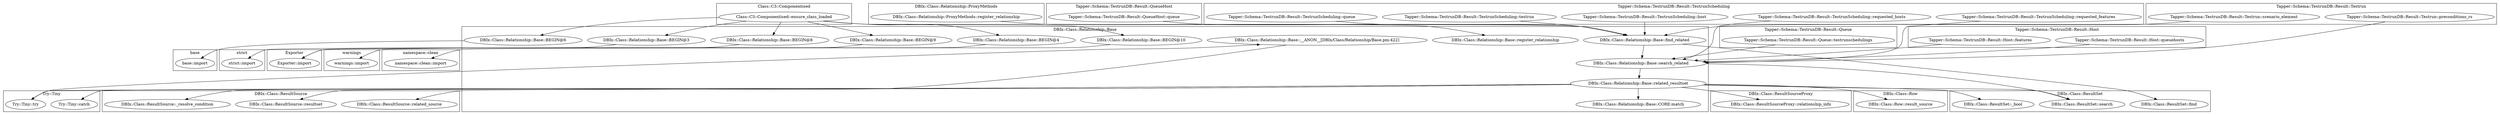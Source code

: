 digraph {
graph [overlap=false]
subgraph cluster_DBIx_Class_ResultSet {
	label="DBIx::Class::ResultSet";
	"DBIx::Class::ResultSet::find";
	"DBIx::Class::ResultSet::search";
	"DBIx::Class::ResultSet::_bool";
}
subgraph cluster_Tapper_Schema_TestrunDB_Result_TestrunScheduling {
	label="Tapper::Schema::TestrunDB::Result::TestrunScheduling";
	"Tapper::Schema::TestrunDB::Result::TestrunScheduling::host";
	"Tapper::Schema::TestrunDB::Result::TestrunScheduling::requested_features";
	"Tapper::Schema::TestrunDB::Result::TestrunScheduling::queue";
	"Tapper::Schema::TestrunDB::Result::TestrunScheduling::requested_hosts";
	"Tapper::Schema::TestrunDB::Result::TestrunScheduling::testrun";
}
subgraph cluster_Try_Tiny {
	label="Try::Tiny";
	"Try::Tiny::catch";
	"Try::Tiny::try";
}
subgraph cluster_namespace_clean {
	label="namespace::clean";
	"namespace::clean::import";
}
subgraph cluster_base {
	label="base";
	"base::import";
}
subgraph cluster_Tapper_Schema_TestrunDB_Result_Host {
	label="Tapper::Schema::TestrunDB::Result::Host";
	"Tapper::Schema::TestrunDB::Result::Host::queuehosts";
	"Tapper::Schema::TestrunDB::Result::Host::features";
}
subgraph cluster_DBIx_Class_ResultSourceProxy {
	label="DBIx::Class::ResultSourceProxy";
	"DBIx::Class::ResultSourceProxy::relationship_info";
}
subgraph cluster_Exporter {
	label="Exporter";
	"Exporter::import";
}
subgraph cluster_Class_C3_Componentised {
	label="Class::C3::Componentised";
	"Class::C3::Componentised::ensure_class_loaded";
}
subgraph cluster_Tapper_Schema_TestrunDB_Result_Testrun {
	label="Tapper::Schema::TestrunDB::Result::Testrun";
	"Tapper::Schema::TestrunDB::Result::Testrun::preconditions_rs";
	"Tapper::Schema::TestrunDB::Result::Testrun::scenario_element";
}
subgraph cluster_DBIx_Class_ResultSource {
	label="DBIx::Class::ResultSource";
	"DBIx::Class::ResultSource::resultset";
	"DBIx::Class::ResultSource::_resolve_condition";
	"DBIx::Class::ResultSource::related_source";
}
subgraph cluster_warnings {
	label="warnings";
	"warnings::import";
}
subgraph cluster_Tapper_Schema_TestrunDB_Result_Queue {
	label="Tapper::Schema::TestrunDB::Result::Queue";
	"Tapper::Schema::TestrunDB::Result::Queue::testrunschedulings";
}
subgraph cluster_DBIx_Class_Relationship_ProxyMethods {
	label="DBIx::Class::Relationship::ProxyMethods";
	"DBIx::Class::Relationship::ProxyMethods::register_relationship";
}
subgraph cluster_Tapper_Schema_TestrunDB_Result_QueueHost {
	label="Tapper::Schema::TestrunDB::Result::QueueHost";
	"Tapper::Schema::TestrunDB::Result::QueueHost::queue";
}
subgraph cluster_DBIx_Class_Row {
	label="DBIx::Class::Row";
	"DBIx::Class::Row::result_source";
}
subgraph cluster_strict {
	label="strict";
	"strict::import";
}
subgraph cluster_DBIx_Class_Relationship_Base {
	label="DBIx::Class::Relationship::Base";
	"DBIx::Class::Relationship::Base::BEGIN@6";
	"DBIx::Class::Relationship::Base::BEGIN@3";
	"DBIx::Class::Relationship::Base::find_related";
	"DBIx::Class::Relationship::Base::__ANON__[DBIx/Class/Relationship/Base.pm:422]";
	"DBIx::Class::Relationship::Base::register_relationship";
	"DBIx::Class::Relationship::Base::CORE:match";
	"DBIx::Class::Relationship::Base::BEGIN@8";
	"DBIx::Class::Relationship::Base::related_resultset";
	"DBIx::Class::Relationship::Base::BEGIN@9";
	"DBIx::Class::Relationship::Base::BEGIN@4";
	"DBIx::Class::Relationship::Base::BEGIN@10";
	"DBIx::Class::Relationship::Base::search_related";
}
"DBIx::Class::Relationship::Base::related_resultset" -> "Try::Tiny::try";
"DBIx::Class::Relationship::Base::BEGIN@8" -> "Exporter::import";
"DBIx::Class::Relationship::Base::BEGIN@9" -> "Exporter::import";
"DBIx::Class::Relationship::Base::related_resultset" -> "DBIx::Class::ResultSourceProxy::relationship_info";
"DBIx::Class::Relationship::Base::related_resultset" -> "DBIx::Class::ResultSource::related_source";
"DBIx::Class::Relationship::ProxyMethods::register_relationship" -> "DBIx::Class::Relationship::Base::register_relationship";
"Class::C3::Componentised::ensure_class_loaded" -> "DBIx::Class::Relationship::Base::BEGIN@3";
"Class::C3::Componentised::ensure_class_loaded" -> "DBIx::Class::Relationship::Base::BEGIN@10";
"DBIx::Class::Relationship::Base::search_related" -> "DBIx::Class::Relationship::Base::related_resultset";
"DBIx::Class::Relationship::Base::related_resultset" -> "Try::Tiny::catch";
"DBIx::Class::Relationship::Base::BEGIN@6" -> "base::import";
"DBIx::Class::Relationship::Base::related_resultset" -> "DBIx::Class::ResultSource::resultset";
"DBIx::Class::Relationship::Base::BEGIN@4" -> "warnings::import";
"Class::C3::Componentised::ensure_class_loaded" -> "DBIx::Class::Relationship::Base::BEGIN@8";
"Tapper::Schema::TestrunDB::Result::QueueHost::queue" -> "DBIx::Class::Relationship::Base::find_related";
"Tapper::Schema::TestrunDB::Result::TestrunScheduling::host" -> "DBIx::Class::Relationship::Base::find_related";
"Tapper::Schema::TestrunDB::Result::Testrun::scenario_element" -> "DBIx::Class::Relationship::Base::find_related";
"Tapper::Schema::TestrunDB::Result::TestrunScheduling::queue" -> "DBIx::Class::Relationship::Base::find_related";
"Tapper::Schema::TestrunDB::Result::TestrunScheduling::testrun" -> "DBIx::Class::Relationship::Base::find_related";
"DBIx::Class::Relationship::Base::BEGIN@10" -> "namespace::clean::import";
"DBIx::Class::Relationship::Base::BEGIN@3" -> "strict::import";
"Tapper::Schema::TestrunDB::Result::Testrun::preconditions_rs" -> "DBIx::Class::Relationship::Base::search_related";
"Tapper::Schema::TestrunDB::Result::Host::queuehosts" -> "DBIx::Class::Relationship::Base::search_related";
"Tapper::Schema::TestrunDB::Result::Queue::testrunschedulings" -> "DBIx::Class::Relationship::Base::search_related";
"Tapper::Schema::TestrunDB::Result::Host::features" -> "DBIx::Class::Relationship::Base::search_related";
"Tapper::Schema::TestrunDB::Result::TestrunScheduling::requested_features" -> "DBIx::Class::Relationship::Base::search_related";
"Tapper::Schema::TestrunDB::Result::TestrunScheduling::requested_hosts" -> "DBIx::Class::Relationship::Base::search_related";
"DBIx::Class::Relationship::Base::find_related" -> "DBIx::Class::Relationship::Base::search_related";
"DBIx::Class::Relationship::Base::related_resultset" -> "DBIx::Class::ResultSet::search";
"DBIx::Class::Relationship::Base::search_related" -> "DBIx::Class::ResultSet::search";
"Class::C3::Componentised::ensure_class_loaded" -> "DBIx::Class::Relationship::Base::BEGIN@6";
"Try::Tiny::try" -> "DBIx::Class::Relationship::Base::__ANON__[DBIx/Class/Relationship/Base.pm:422]";
"DBIx::Class::Relationship::Base::related_resultset" -> "DBIx::Class::Row::result_source";
"Class::C3::Componentised::ensure_class_loaded" -> "DBIx::Class::Relationship::Base::BEGIN@9";
"Class::C3::Componentised::ensure_class_loaded" -> "DBIx::Class::Relationship::Base::BEGIN@4";
"DBIx::Class::Relationship::Base::find_related" -> "DBIx::Class::ResultSet::find";
"DBIx::Class::Relationship::Base::__ANON__[DBIx/Class/Relationship/Base.pm:422]" -> "DBIx::Class::ResultSource::_resolve_condition";
"DBIx::Class::Relationship::Base::related_resultset" -> "DBIx::Class::Relationship::Base::CORE:match";
"DBIx::Class::Relationship::Base::related_resultset" -> "DBIx::Class::ResultSet::_bool";
}
